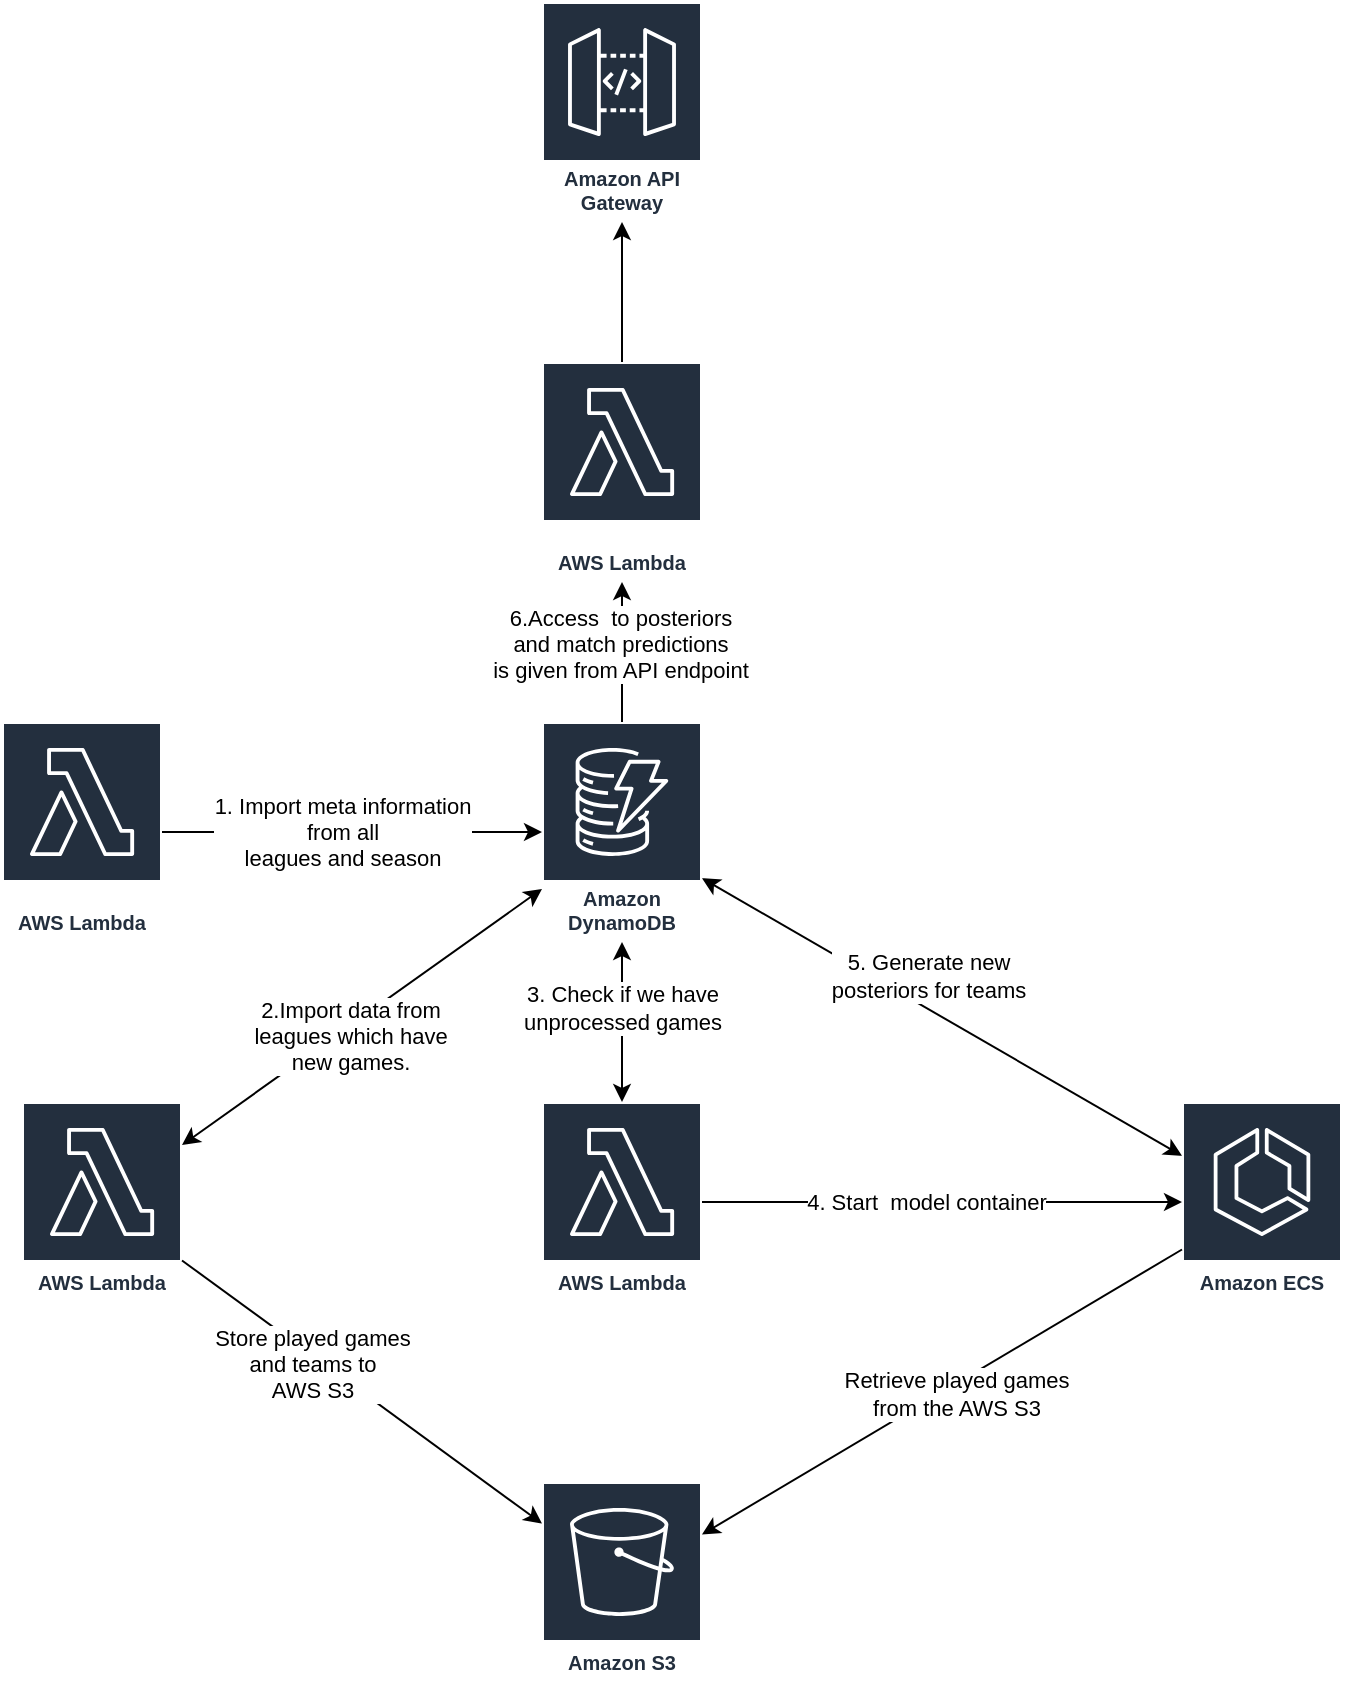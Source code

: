 <mxfile version="22.1.16" type="device">
  <diagram name="Page-1" id="PGij4X9HcLy79GjeQRqK">
    <mxGraphModel dx="1434" dy="795" grid="1" gridSize="10" guides="1" tooltips="1" connect="1" arrows="1" fold="1" page="1" pageScale="1" pageWidth="850" pageHeight="1100" math="0" shadow="0">
      <root>
        <mxCell id="0" />
        <mxCell id="1" parent="0" />
        <mxCell id="b-n1iJBG92tkE8yt_qI0-2" value="Amazon DynamoDB" style="sketch=0;outlineConnect=0;fontColor=#232F3E;gradientColor=none;strokeColor=#ffffff;fillColor=#232F3E;dashed=0;verticalLabelPosition=middle;verticalAlign=bottom;align=center;html=1;whiteSpace=wrap;fontSize=10;fontStyle=1;spacing=3;shape=mxgraph.aws4.productIcon;prIcon=mxgraph.aws4.dynamodb;" parent="1" vertex="1">
          <mxGeometry x="400" y="390" width="80" height="110" as="geometry" />
        </mxCell>
        <mxCell id="b-n1iJBG92tkE8yt_qI0-4" value="AWS Lambda" style="sketch=0;outlineConnect=0;fontColor=#232F3E;gradientColor=none;strokeColor=#ffffff;fillColor=#232F3E;dashed=0;verticalLabelPosition=middle;verticalAlign=bottom;align=center;html=1;whiteSpace=wrap;fontSize=10;fontStyle=1;spacing=3;shape=mxgraph.aws4.productIcon;prIcon=mxgraph.aws4.lambda;" parent="1" vertex="1">
          <mxGeometry x="140" y="580.0" width="80" height="100" as="geometry" />
        </mxCell>
        <mxCell id="b-n1iJBG92tkE8yt_qI0-5" value="&lt;div&gt;AWS Lambda&lt;/div&gt;" style="sketch=0;outlineConnect=0;fontColor=#232F3E;gradientColor=none;strokeColor=#ffffff;fillColor=#232F3E;dashed=0;verticalLabelPosition=middle;verticalAlign=bottom;align=center;html=1;whiteSpace=wrap;fontSize=10;fontStyle=1;spacing=3;shape=mxgraph.aws4.productIcon;prIcon=mxgraph.aws4.lambda;" parent="1" vertex="1">
          <mxGeometry x="130" y="390" width="80" height="110" as="geometry" />
        </mxCell>
        <mxCell id="b-n1iJBG92tkE8yt_qI0-6" value="" style="endArrow=classic;html=1;rounded=0;" parent="1" source="b-n1iJBG92tkE8yt_qI0-5" target="b-n1iJBG92tkE8yt_qI0-2" edge="1">
          <mxGeometry width="50" height="50" relative="1" as="geometry">
            <mxPoint x="390" y="730" as="sourcePoint" />
            <mxPoint x="440" y="680" as="targetPoint" />
          </mxGeometry>
        </mxCell>
        <mxCell id="b-n1iJBG92tkE8yt_qI0-7" value="&lt;div&gt;1. Import meta information&lt;/div&gt;&lt;div&gt;from all&lt;/div&gt;&lt;div&gt;leagues and season&lt;br&gt;&lt;/div&gt;" style="edgeLabel;html=1;align=center;verticalAlign=middle;resizable=0;points=[];" parent="b-n1iJBG92tkE8yt_qI0-6" vertex="1" connectable="0">
          <mxGeometry x="-0.179" y="3" relative="1" as="geometry">
            <mxPoint x="12" y="3" as="offset" />
          </mxGeometry>
        </mxCell>
        <mxCell id="b-n1iJBG92tkE8yt_qI0-9" value="" style="endArrow=classic;startArrow=classic;html=1;rounded=0;" parent="1" source="b-n1iJBG92tkE8yt_qI0-4" target="b-n1iJBG92tkE8yt_qI0-2" edge="1">
          <mxGeometry width="50" height="50" relative="1" as="geometry">
            <mxPoint x="390" y="730" as="sourcePoint" />
            <mxPoint x="440" y="680" as="targetPoint" />
          </mxGeometry>
        </mxCell>
        <mxCell id="b-n1iJBG92tkE8yt_qI0-10" value="&lt;div&gt;2.Import data from&lt;/div&gt;&lt;div&gt;leagues which have&lt;/div&gt;&lt;div&gt;new games.&lt;br&gt;&lt;/div&gt;" style="edgeLabel;html=1;align=center;verticalAlign=middle;resizable=0;points=[];" parent="b-n1iJBG92tkE8yt_qI0-9" vertex="1" connectable="0">
          <mxGeometry x="-0.086" y="-5" relative="1" as="geometry">
            <mxPoint x="-1" as="offset" />
          </mxGeometry>
        </mxCell>
        <mxCell id="b-n1iJBG92tkE8yt_qI0-11" value="Amazon ECS" style="sketch=0;outlineConnect=0;fontColor=#232F3E;gradientColor=none;strokeColor=#ffffff;fillColor=#232F3E;dashed=0;verticalLabelPosition=middle;verticalAlign=bottom;align=center;html=1;whiteSpace=wrap;fontSize=10;fontStyle=1;spacing=3;shape=mxgraph.aws4.productIcon;prIcon=mxgraph.aws4.ecs;" parent="1" vertex="1">
          <mxGeometry x="720" y="580" width="80" height="100" as="geometry" />
        </mxCell>
        <mxCell id="b-n1iJBG92tkE8yt_qI0-14" value="AWS Lambda" style="sketch=0;outlineConnect=0;fontColor=#232F3E;gradientColor=none;strokeColor=#ffffff;fillColor=#232F3E;dashed=0;verticalLabelPosition=middle;verticalAlign=bottom;align=center;html=1;whiteSpace=wrap;fontSize=10;fontStyle=1;spacing=3;shape=mxgraph.aws4.productIcon;prIcon=mxgraph.aws4.lambda;" parent="1" vertex="1">
          <mxGeometry x="400" y="580" width="80" height="100" as="geometry" />
        </mxCell>
        <mxCell id="b-n1iJBG92tkE8yt_qI0-15" value="" style="endArrow=classic;startArrow=classic;html=1;rounded=0;" parent="1" source="b-n1iJBG92tkE8yt_qI0-2" target="b-n1iJBG92tkE8yt_qI0-14" edge="1">
          <mxGeometry width="50" height="50" relative="1" as="geometry">
            <mxPoint x="390" y="730" as="sourcePoint" />
            <mxPoint x="440" y="680" as="targetPoint" />
          </mxGeometry>
        </mxCell>
        <mxCell id="b-n1iJBG92tkE8yt_qI0-16" value="&lt;div&gt;3. Check if we have&lt;/div&gt;&lt;div&gt;unprocessed games&lt;/div&gt;" style="edgeLabel;html=1;align=center;verticalAlign=middle;resizable=0;points=[];" parent="b-n1iJBG92tkE8yt_qI0-15" vertex="1" connectable="0">
          <mxGeometry x="0.127" y="1" relative="1" as="geometry">
            <mxPoint x="-1" y="-12" as="offset" />
          </mxGeometry>
        </mxCell>
        <mxCell id="b-n1iJBG92tkE8yt_qI0-17" value="" style="endArrow=classic;html=1;rounded=0;" parent="1" source="b-n1iJBG92tkE8yt_qI0-14" target="b-n1iJBG92tkE8yt_qI0-11" edge="1">
          <mxGeometry width="50" height="50" relative="1" as="geometry">
            <mxPoint x="610" y="660" as="sourcePoint" />
            <mxPoint x="440" y="680" as="targetPoint" />
          </mxGeometry>
        </mxCell>
        <mxCell id="b-n1iJBG92tkE8yt_qI0-18" value="&lt;div&gt;4. Start&amp;nbsp; model container&lt;br&gt;&lt;/div&gt;" style="edgeLabel;html=1;align=center;verticalAlign=middle;resizable=0;points=[];" parent="b-n1iJBG92tkE8yt_qI0-17" vertex="1" connectable="0">
          <mxGeometry x="-0.077" relative="1" as="geometry">
            <mxPoint x="1" as="offset" />
          </mxGeometry>
        </mxCell>
        <mxCell id="b-n1iJBG92tkE8yt_qI0-19" value="" style="endArrow=classic;startArrow=classic;html=1;rounded=0;" parent="1" source="b-n1iJBG92tkE8yt_qI0-11" target="b-n1iJBG92tkE8yt_qI0-2" edge="1">
          <mxGeometry width="50" height="50" relative="1" as="geometry">
            <mxPoint x="390" y="730" as="sourcePoint" />
            <mxPoint x="440" y="680" as="targetPoint" />
          </mxGeometry>
        </mxCell>
        <mxCell id="b-n1iJBG92tkE8yt_qI0-20" value="&lt;div&gt;5. Generate new &lt;br&gt;&lt;/div&gt;&lt;div&gt;posteriors for teams&lt;br&gt;&lt;/div&gt;" style="edgeLabel;html=1;align=center;verticalAlign=middle;resizable=0;points=[];" parent="b-n1iJBG92tkE8yt_qI0-19" vertex="1" connectable="0">
          <mxGeometry x="0.337" y="1" relative="1" as="geometry">
            <mxPoint x="34" y="2" as="offset" />
          </mxGeometry>
        </mxCell>
        <mxCell id="b-n1iJBG92tkE8yt_qI0-21" value="&lt;div&gt;AWS Lambda&lt;/div&gt;" style="sketch=0;outlineConnect=0;fontColor=#232F3E;gradientColor=none;strokeColor=#ffffff;fillColor=#232F3E;dashed=0;verticalLabelPosition=middle;verticalAlign=bottom;align=center;html=1;whiteSpace=wrap;fontSize=10;fontStyle=1;spacing=3;shape=mxgraph.aws4.productIcon;prIcon=mxgraph.aws4.lambda;" parent="1" vertex="1">
          <mxGeometry x="400" y="210" width="80" height="110" as="geometry" />
        </mxCell>
        <mxCell id="b-n1iJBG92tkE8yt_qI0-22" value="Amazon API Gateway" style="sketch=0;outlineConnect=0;fontColor=#232F3E;gradientColor=none;strokeColor=#ffffff;fillColor=#232F3E;dashed=0;verticalLabelPosition=middle;verticalAlign=bottom;align=center;html=1;whiteSpace=wrap;fontSize=10;fontStyle=1;spacing=3;shape=mxgraph.aws4.productIcon;prIcon=mxgraph.aws4.api_gateway;" parent="1" vertex="1">
          <mxGeometry x="400" y="30" width="80" height="110" as="geometry" />
        </mxCell>
        <mxCell id="b-n1iJBG92tkE8yt_qI0-24" value="" style="endArrow=classic;html=1;rounded=0;" parent="1" source="b-n1iJBG92tkE8yt_qI0-2" target="b-n1iJBG92tkE8yt_qI0-21" edge="1">
          <mxGeometry width="50" height="50" relative="1" as="geometry">
            <mxPoint x="400" y="390" as="sourcePoint" />
            <mxPoint x="450" y="340" as="targetPoint" />
          </mxGeometry>
        </mxCell>
        <mxCell id="b-n1iJBG92tkE8yt_qI0-26" value="&lt;div&gt;6.Access&amp;nbsp; to posteriors&lt;/div&gt;&lt;div&gt;and match predictions&lt;br&gt;&lt;/div&gt;&lt;div&gt;is given from API endpoint&lt;br&gt;&lt;/div&gt;" style="edgeLabel;html=1;align=center;verticalAlign=middle;resizable=0;points=[];" parent="b-n1iJBG92tkE8yt_qI0-24" vertex="1" connectable="0">
          <mxGeometry x="0.114" y="1" relative="1" as="geometry">
            <mxPoint as="offset" />
          </mxGeometry>
        </mxCell>
        <mxCell id="b-n1iJBG92tkE8yt_qI0-25" value="" style="endArrow=classic;html=1;rounded=0;" parent="1" source="b-n1iJBG92tkE8yt_qI0-21" target="b-n1iJBG92tkE8yt_qI0-22" edge="1">
          <mxGeometry width="50" height="50" relative="1" as="geometry">
            <mxPoint x="400" y="390" as="sourcePoint" />
            <mxPoint x="450" y="340" as="targetPoint" />
          </mxGeometry>
        </mxCell>
        <mxCell id="2oWyxQ5hYvB_LwszDErS-1" value="" style="endArrow=classic;html=1;rounded=0;" edge="1" parent="1" source="b-n1iJBG92tkE8yt_qI0-4" target="2oWyxQ5hYvB_LwszDErS-2">
          <mxGeometry width="50" height="50" relative="1" as="geometry">
            <mxPoint x="400" y="530" as="sourcePoint" />
            <mxPoint x="370" y="770" as="targetPoint" />
          </mxGeometry>
        </mxCell>
        <mxCell id="2oWyxQ5hYvB_LwszDErS-4" value="&lt;div&gt;Store played games&lt;/div&gt;&lt;div&gt;and teams to&lt;/div&gt;&lt;div&gt;AWS S3&lt;br&gt;&lt;/div&gt;" style="edgeLabel;html=1;align=center;verticalAlign=middle;resizable=0;points=[];" vertex="1" connectable="0" parent="2oWyxQ5hYvB_LwszDErS-1">
          <mxGeometry x="-0.255" y="-3" relative="1" as="geometry">
            <mxPoint as="offset" />
          </mxGeometry>
        </mxCell>
        <mxCell id="2oWyxQ5hYvB_LwszDErS-2" value="Amazon S3" style="sketch=0;outlineConnect=0;fontColor=#232F3E;gradientColor=none;strokeColor=#ffffff;fillColor=#232F3E;dashed=0;verticalLabelPosition=middle;verticalAlign=bottom;align=center;html=1;whiteSpace=wrap;fontSize=10;fontStyle=1;spacing=3;shape=mxgraph.aws4.productIcon;prIcon=mxgraph.aws4.s3;" vertex="1" parent="1">
          <mxGeometry x="400" y="770" width="80" height="100" as="geometry" />
        </mxCell>
        <mxCell id="2oWyxQ5hYvB_LwszDErS-3" value="" style="endArrow=classic;html=1;rounded=0;" edge="1" parent="1" source="b-n1iJBG92tkE8yt_qI0-11" target="2oWyxQ5hYvB_LwszDErS-2">
          <mxGeometry width="50" height="50" relative="1" as="geometry">
            <mxPoint x="400" y="530" as="sourcePoint" />
            <mxPoint x="450" y="480" as="targetPoint" />
          </mxGeometry>
        </mxCell>
        <mxCell id="2oWyxQ5hYvB_LwszDErS-5" value="&lt;div&gt;Retrieve played games&lt;/div&gt;&lt;div&gt;from the AWS S3&lt;br&gt;&lt;/div&gt;" style="edgeLabel;html=1;align=center;verticalAlign=middle;resizable=0;points=[];" vertex="1" connectable="0" parent="2oWyxQ5hYvB_LwszDErS-3">
          <mxGeometry x="-0.04" y="4" relative="1" as="geometry">
            <mxPoint as="offset" />
          </mxGeometry>
        </mxCell>
      </root>
    </mxGraphModel>
  </diagram>
</mxfile>
